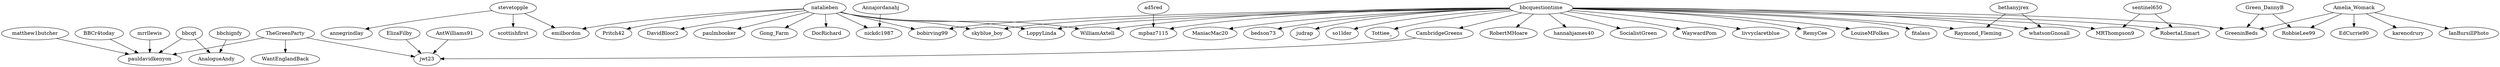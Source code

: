 strict digraph {
"TheGreenParty" -> "WantEnglandBack"
"TheGreenParty" -> "pauldavidkenyon"
"TheGreenParty" -> "jwt23"
"CambridgeGreens" -> "jwt23"
"stevetopple" -> "emilbordon"
"stevetopple" -> "annegrindlay"
"stevetopple" -> "scottishfirst"
"natalieben" -> "emilbordon"
"natalieben" -> "DavidBloor2"
"natalieben" -> "paulmbooker"
"natalieben" -> "skyblue_boy"
"natalieben" -> "Gong_Farm"
"natalieben" -> "LoppyLinda"
"natalieben" -> "WilliamAxtell"
"natalieben" -> "DocRichard"
"natalieben" -> "bobirving99"
"natalieben" -> "Pritch42"
"natalieben" -> "nickdc1987"
"bbcquestiontime" -> "RobertMHoare"
"bbcquestiontime" -> "hannahjames40"
"bbcquestiontime" -> "SocialistGreen"
"bbcquestiontime" -> "mpbaz7115"
"bbcquestiontime" -> "WaywardPom"
"bbcquestiontime" -> "livvyclaretblue"
"bbcquestiontime" -> "RemyCee"
"bbcquestiontime" -> "Raymond_Fleming"
"bbcquestiontime" -> "whatsonGnosall"
"bbcquestiontime" -> "skyblue_boy"
"bbcquestiontime" -> "LouiseMFolkes"
"bbcquestiontime" -> "GreeninBeds"
"bbcquestiontime" -> "fitalass"
"bbcquestiontime" -> "ManiacMac20"
"bbcquestiontime" -> "CambridgeGreens"
"bbcquestiontime" -> "LoppyLinda"
"bbcquestiontime" -> "WilliamAxtell"
"bbcquestiontime" -> "bedson73"
"bbcquestiontime" -> "bobirving99"
"bbcquestiontime" -> "judrap"
"bbcquestiontime" -> "so1lder"
"bbcquestiontime" -> "Tottiee_"
"bbcquestiontime" -> "RobertaLSmart"
"bbcquestiontime" -> "MRThompson9"
"matthew1butcher" -> "pauldavidkenyon"
"BBCr4today" -> "pauldavidkenyon"
"bbcqt" -> "pauldavidkenyon"
"bbcqt" -> "AnalogueAndy"
"bethanyjrex" -> "Raymond_Fleming"
"bethanyjrex" -> "whatsonGnosall"
"ad5red" -> "mpbaz7115"
"bbchignfy" -> "AnalogueAndy"
"ElizaFilby" -> "jwt23"
"Amelia_Womack" -> "karencdrury"
"Amelia_Womack" -> "IanBursillPhoto"
"Amelia_Womack" -> "EdCurrie90"
"Amelia_Womack" -> "GreeninBeds"
"Amelia_Womack" -> "RobbieLee99"
"mrrllewis" -> "pauldavidkenyon"
"Annajordanahj" -> "nickdc1987"
"AntWilliams91" -> "jwt23"
"Green_DannyB" -> "GreeninBeds"
"Green_DannyB" -> "RobbieLee99"
"sentinel650" -> "RobertaLSmart"
"sentinel650" -> "MRThompson9"
}